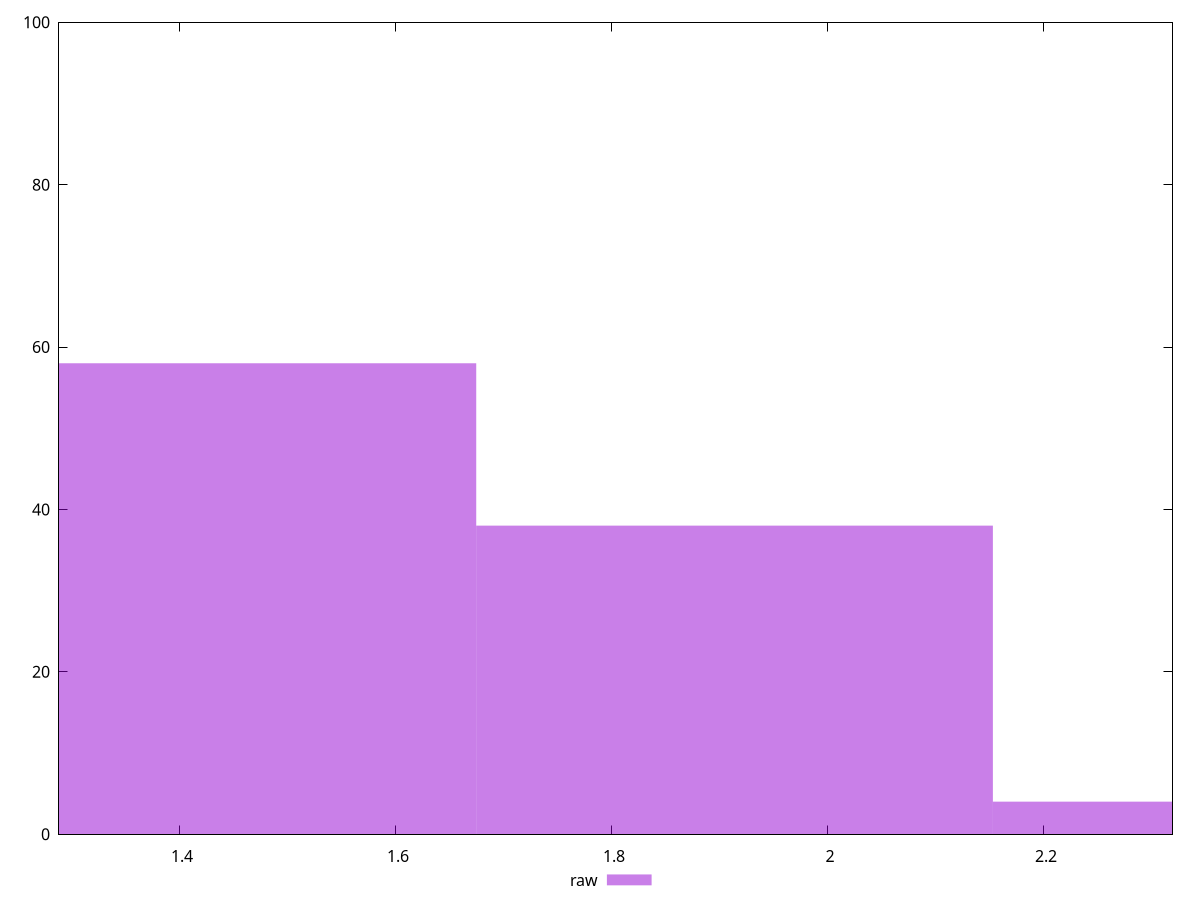 reset

$raw <<EOF
1.9135066503093732 38
1.4351299877320298 58
2.3918833128867165 4
EOF

set key outside below
set boxwidth 0.4783766625773433
set xrange [1.288:2.319]
set yrange [0:100]
set style fill transparent solid 0.5 noborder
set terminal svg size 640, 490 enhanced background rgb 'white'
set output "report_00007_2020-12-11T15:55:29.892Z/server-response-time/samples/pages+cached+noadtech/raw/histogram.svg"

plot $raw title "raw" with boxes

reset
